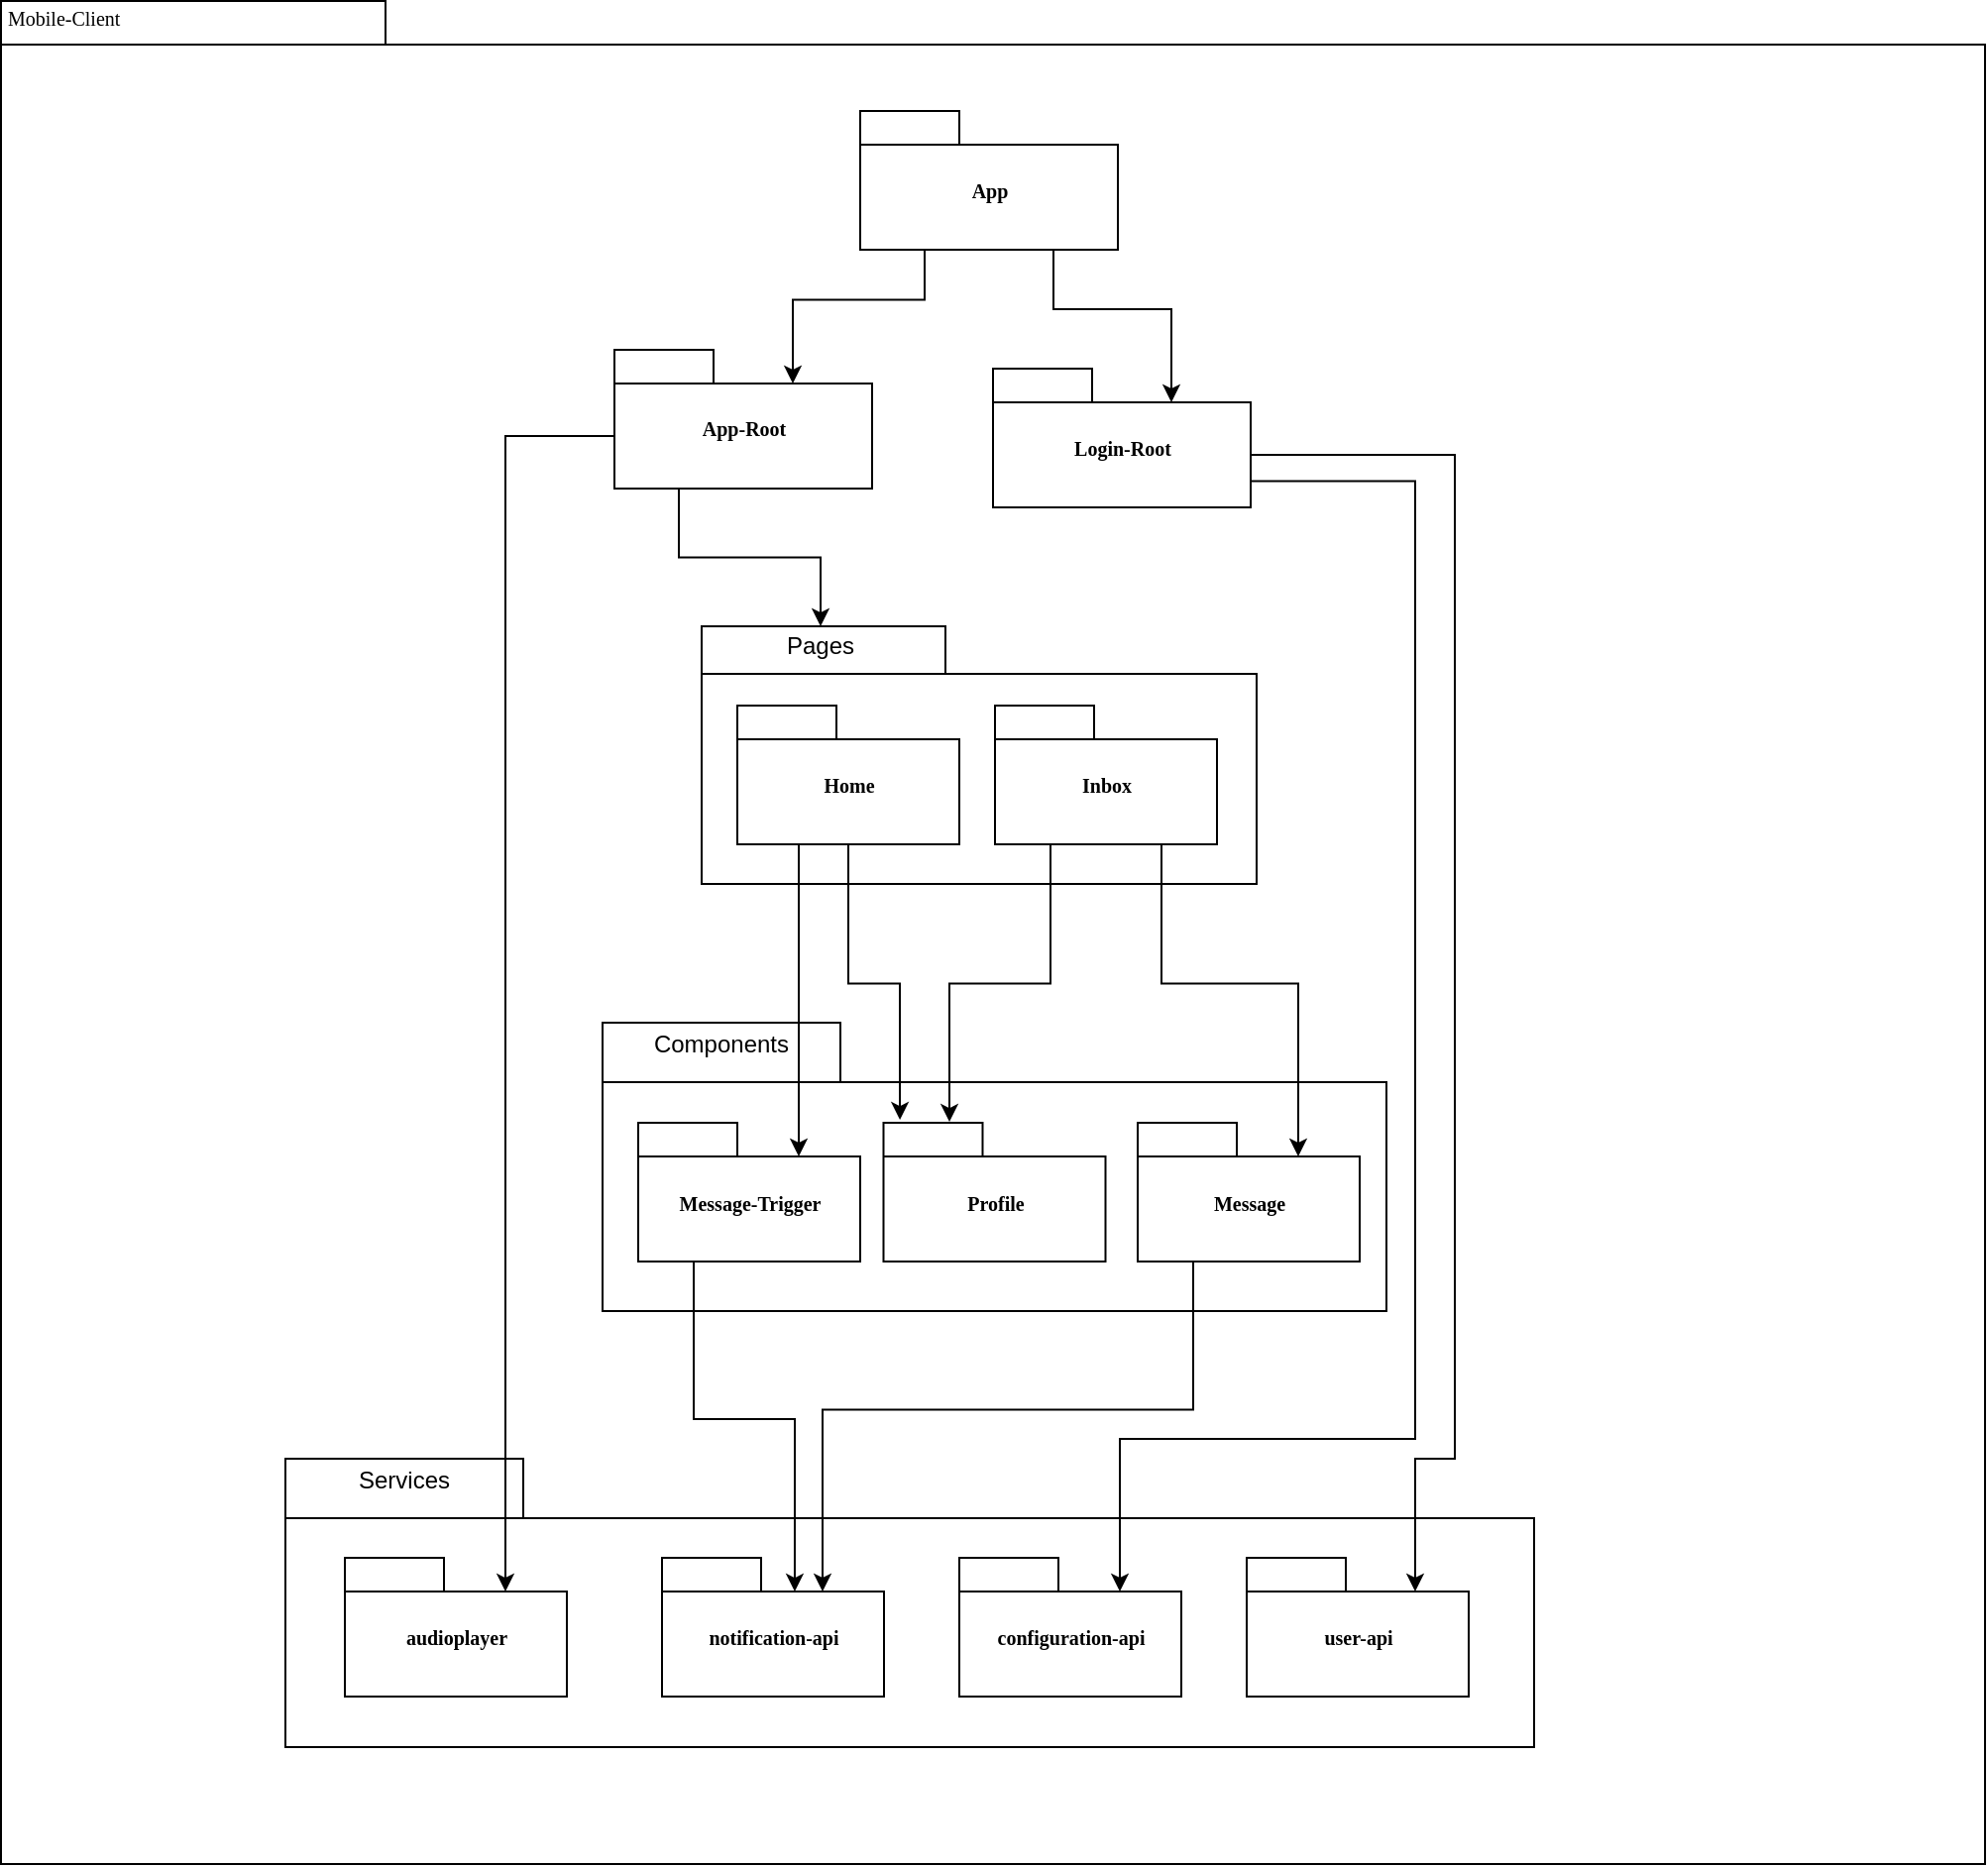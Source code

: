 <mxfile version="14.8.0" type="device"><diagram name="Page-1" id="b5b7bab2-c9e2-2cf4-8b2a-24fd1a2a6d21"><mxGraphModel dx="2942" dy="1180" grid="1" gridSize="10" guides="1" tooltips="1" connect="1" arrows="1" fold="1" page="1" pageScale="1" pageWidth="827" pageHeight="1169" background="none" math="0" shadow="0"><root><mxCell id="0"/><mxCell id="1" parent="0"/><mxCell id="6e0c8c40b5770093-72" value="" style="shape=folder;fontStyle=1;spacingTop=10;tabWidth=194;tabHeight=22;tabPosition=left;html=1;rounded=0;shadow=0;comic=0;labelBackgroundColor=none;strokeWidth=1;fillColor=none;fontFamily=Verdana;fontSize=10;align=center;" parent="1" vertex="1"><mxGeometry x="326.5" y="114.5" width="1001" height="940" as="geometry"/></mxCell><mxCell id="6e0c8c40b5770093-19" value="" style="group" parent="1" vertex="1" connectable="0"><mxGeometry x="470" y="280" width="296" height="130" as="geometry"/></mxCell><mxCell id="1pECc5GjhWLyKEW4M6Qe-19" value="" style="group" vertex="1" connectable="0" parent="6e0c8c40b5770093-19"><mxGeometry x="210" y="150" width="280" height="130" as="geometry"/></mxCell><mxCell id="6e0c8c40b5770093-20" value="" style="shape=folder;fontStyle=1;spacingTop=10;tabWidth=123;tabHeight=24;tabPosition=left;html=1;rounded=0;shadow=0;comic=0;labelBackgroundColor=none;strokeWidth=1;fontFamily=Verdana;fontSize=10;align=center;container=1;" parent="1pECc5GjhWLyKEW4M6Qe-19" vertex="1"><mxGeometry width="280" height="130" as="geometry"/></mxCell><mxCell id="6e0c8c40b5770093-22" value="Home" style="shape=folder;fontStyle=1;spacingTop=10;tabWidth=50;tabHeight=17;tabPosition=left;html=1;rounded=0;shadow=0;comic=0;labelBackgroundColor=none;strokeWidth=1;fontFamily=Verdana;fontSize=10;align=center;container=1;" parent="1pECc5GjhWLyKEW4M6Qe-19" vertex="1"><mxGeometry x="18" y="40" width="112" height="70" as="geometry"/></mxCell><mxCell id="6e0c8c40b5770093-23" value="Inbox" style="shape=folder;fontStyle=1;spacingTop=10;tabWidth=50;tabHeight=17;tabPosition=left;html=1;rounded=0;shadow=0;comic=0;labelBackgroundColor=none;strokeWidth=1;fontFamily=Verdana;fontSize=10;align=center;container=1;" parent="1pECc5GjhWLyKEW4M6Qe-19" vertex="1"><mxGeometry x="148" y="40" width="112" height="70" as="geometry"><mxRectangle x="148" y="40" width="60" height="30" as="alternateBounds"/></mxGeometry></mxCell><mxCell id="1pECc5GjhWLyKEW4M6Qe-12" value="Pages" style="text;html=1;strokeColor=none;fillColor=none;align=center;verticalAlign=middle;whiteSpace=wrap;rounded=0;" vertex="1" parent="1pECc5GjhWLyKEW4M6Qe-19"><mxGeometry width="120" height="20" as="geometry"/></mxCell><mxCell id="1pECc5GjhWLyKEW4M6Qe-7" value="" style="group" vertex="1" connectable="0" parent="6e0c8c40b5770093-19"><mxGeometry x="166" y="10.499" width="130" height="70" as="geometry"/></mxCell><mxCell id="1pECc5GjhWLyKEW4M6Qe-8" value="App-Root" style="shape=folder;fontStyle=1;spacingTop=10;tabWidth=50;tabHeight=17;tabPosition=left;html=1;rounded=0;shadow=0;comic=0;labelBackgroundColor=none;strokeWidth=1;fontFamily=Verdana;fontSize=10;align=center;" vertex="1" parent="1pECc5GjhWLyKEW4M6Qe-7"><mxGeometry width="130" height="70" as="geometry"/></mxCell><mxCell id="1pECc5GjhWLyKEW4M6Qe-27" style="edgeStyle=orthogonalEdgeStyle;rounded=0;orthogonalLoop=1;jettySize=auto;html=1;exitX=0.25;exitY=1;exitDx=0;exitDy=0;exitPerimeter=0;" edge="1" parent="6e0c8c40b5770093-19" source="1pECc5GjhWLyKEW4M6Qe-8" target="1pECc5GjhWLyKEW4M6Qe-12"><mxGeometry relative="1" as="geometry"/></mxCell><mxCell id="6e0c8c40b5770093-73" value="Mobile-Client" style="text;html=1;align=left;verticalAlign=top;spacingTop=-4;fontSize=10;fontFamily=Verdana" parent="1" vertex="1"><mxGeometry x="327.5" y="114.5" width="130" height="20" as="geometry"/></mxCell><mxCell id="1pECc5GjhWLyKEW4M6Qe-10" value="" style="group" vertex="1" connectable="0" parent="1"><mxGeometry x="827" y="299.999" width="130" height="70" as="geometry"/></mxCell><mxCell id="1pECc5GjhWLyKEW4M6Qe-11" value="Login-Root" style="shape=folder;fontStyle=1;spacingTop=10;tabWidth=50;tabHeight=17;tabPosition=left;html=1;rounded=0;shadow=0;comic=0;labelBackgroundColor=none;strokeWidth=1;fontFamily=Verdana;fontSize=10;align=center;" vertex="1" parent="1pECc5GjhWLyKEW4M6Qe-10"><mxGeometry width="130" height="70" as="geometry"/></mxCell><mxCell id="1pECc5GjhWLyKEW4M6Qe-13" value="" style="group" vertex="1" connectable="0" parent="1"><mxGeometry x="630" y="630" width="395.5" height="145.5" as="geometry"/></mxCell><mxCell id="1pECc5GjhWLyKEW4M6Qe-14" value="" style="shape=folder;fontStyle=1;spacingTop=10;tabWidth=120;tabHeight=30;tabPosition=left;html=1;rounded=0;shadow=0;comic=0;labelBackgroundColor=none;strokeWidth=1;fontFamily=Verdana;fontSize=10;align=center;container=0;" vertex="1" parent="1pECc5GjhWLyKEW4M6Qe-13"><mxGeometry width="395.5" height="145.5" as="geometry"/></mxCell><mxCell id="1pECc5GjhWLyKEW4M6Qe-17" value="Components" style="text;html=1;strokeColor=none;fillColor=none;align=center;verticalAlign=middle;whiteSpace=wrap;rounded=0;" vertex="1" parent="1pECc5GjhWLyKEW4M6Qe-13"><mxGeometry width="120" height="22.38" as="geometry"/></mxCell><mxCell id="1pECc5GjhWLyKEW4M6Qe-18" value="Profile" style="shape=folder;fontStyle=1;spacingTop=10;tabWidth=50;tabHeight=17;tabPosition=left;html=1;rounded=0;shadow=0;comic=0;labelBackgroundColor=none;strokeWidth=1;fontFamily=Verdana;fontSize=10;align=center;" vertex="1" parent="1pECc5GjhWLyKEW4M6Qe-13"><mxGeometry x="141.75" y="50.5" width="112" height="70" as="geometry"/></mxCell><mxCell id="1pECc5GjhWLyKEW4M6Qe-15" value="Message-Trigger" style="shape=folder;fontStyle=1;spacingTop=10;tabWidth=50;tabHeight=17;tabPosition=left;html=1;rounded=0;shadow=0;comic=0;labelBackgroundColor=none;strokeWidth=1;fontFamily=Verdana;fontSize=10;align=center;" vertex="1" parent="1pECc5GjhWLyKEW4M6Qe-13"><mxGeometry x="18" y="50.5" width="112" height="70" as="geometry"/></mxCell><mxCell id="1pECc5GjhWLyKEW4M6Qe-16" value="Message" style="shape=folder;fontStyle=1;spacingTop=10;tabWidth=50;tabHeight=17;tabPosition=left;html=1;rounded=0;shadow=0;comic=0;labelBackgroundColor=none;strokeWidth=1;fontFamily=Verdana;fontSize=10;align=center;" vertex="1" parent="1pECc5GjhWLyKEW4M6Qe-13"><mxGeometry x="270" y="50.5" width="112" height="70" as="geometry"/></mxCell><mxCell id="1pECc5GjhWLyKEW4M6Qe-21" value="" style="group" vertex="1" connectable="0" parent="1"><mxGeometry x="760" y="169.999" width="130" height="70" as="geometry"/></mxCell><mxCell id="1pECc5GjhWLyKEW4M6Qe-22" value="App" style="shape=folder;fontStyle=1;spacingTop=10;tabWidth=50;tabHeight=17;tabPosition=left;html=1;rounded=0;shadow=0;comic=0;labelBackgroundColor=none;strokeWidth=1;fontFamily=Verdana;fontSize=10;align=center;" vertex="1" parent="1pECc5GjhWLyKEW4M6Qe-21"><mxGeometry width="130" height="70" as="geometry"/></mxCell><mxCell id="1pECc5GjhWLyKEW4M6Qe-23" style="edgeStyle=orthogonalEdgeStyle;rounded=0;orthogonalLoop=1;jettySize=auto;html=1;exitX=0.25;exitY=1;exitDx=0;exitDy=0;exitPerimeter=0;entryX=0;entryY=0;entryDx=90;entryDy=17;entryPerimeter=0;" edge="1" parent="1" source="1pECc5GjhWLyKEW4M6Qe-22" target="1pECc5GjhWLyKEW4M6Qe-8"><mxGeometry relative="1" as="geometry"/></mxCell><mxCell id="1pECc5GjhWLyKEW4M6Qe-24" style="edgeStyle=orthogonalEdgeStyle;rounded=0;orthogonalLoop=1;jettySize=auto;html=1;exitX=0.75;exitY=1;exitDx=0;exitDy=0;exitPerimeter=0;entryX=0;entryY=0;entryDx=90;entryDy=17;entryPerimeter=0;" edge="1" parent="1" source="1pECc5GjhWLyKEW4M6Qe-22" target="1pECc5GjhWLyKEW4M6Qe-11"><mxGeometry relative="1" as="geometry"/></mxCell><mxCell id="1pECc5GjhWLyKEW4M6Qe-81" value="" style="group" vertex="1" connectable="0" parent="1"><mxGeometry x="470" y="850" width="630" height="145.5" as="geometry"/></mxCell><mxCell id="1pECc5GjhWLyKEW4M6Qe-82" value="" style="shape=folder;fontStyle=1;spacingTop=10;tabWidth=120;tabHeight=30;tabPosition=left;html=1;rounded=0;shadow=0;comic=0;labelBackgroundColor=none;strokeWidth=1;fontFamily=Verdana;fontSize=10;align=center;container=0;" vertex="1" parent="1pECc5GjhWLyKEW4M6Qe-81"><mxGeometry width="630" height="145.5" as="geometry"/></mxCell><mxCell id="1pECc5GjhWLyKEW4M6Qe-83" value="Services" style="text;html=1;strokeColor=none;fillColor=none;align=center;verticalAlign=middle;whiteSpace=wrap;rounded=0;" vertex="1" parent="1pECc5GjhWLyKEW4M6Qe-81"><mxGeometry width="120" height="22.38" as="geometry"/></mxCell><mxCell id="6e0c8c40b5770093-27" value="audioplayer" style="shape=folder;fontStyle=1;spacingTop=10;tabWidth=50;tabHeight=17;tabPosition=left;html=1;rounded=0;shadow=0;comic=0;labelBackgroundColor=none;strokeWidth=1;fontFamily=Verdana;fontSize=10;align=center;" parent="1pECc5GjhWLyKEW4M6Qe-81" vertex="1"><mxGeometry x="30.0" y="50" width="112" height="70" as="geometry"/></mxCell><mxCell id="6e0c8c40b5770093-31" value="configuration-api" style="shape=folder;fontStyle=1;spacingTop=10;tabWidth=50;tabHeight=17;tabPosition=left;html=1;rounded=0;shadow=0;comic=0;labelBackgroundColor=none;strokeWidth=1;fontFamily=Verdana;fontSize=10;align=center;" parent="1pECc5GjhWLyKEW4M6Qe-81" vertex="1"><mxGeometry x="340" y="50" width="112" height="70" as="geometry"/></mxCell><mxCell id="1pECc5GjhWLyKEW4M6Qe-2" value="user-api" style="shape=folder;fontStyle=1;spacingTop=10;tabWidth=50;tabHeight=17;tabPosition=left;html=1;rounded=0;shadow=0;comic=0;labelBackgroundColor=none;strokeWidth=1;fontFamily=Verdana;fontSize=10;align=center;" vertex="1" parent="1pECc5GjhWLyKEW4M6Qe-81"><mxGeometry x="485" y="50" width="112" height="70" as="geometry"/></mxCell><mxCell id="6e0c8c40b5770093-28" value="notification-api" style="shape=folder;fontStyle=1;spacingTop=10;tabWidth=50;tabHeight=17;tabPosition=left;html=1;rounded=0;shadow=0;comic=0;labelBackgroundColor=none;strokeWidth=1;fontFamily=Verdana;fontSize=10;align=center;" parent="1pECc5GjhWLyKEW4M6Qe-81" vertex="1"><mxGeometry x="190" y="50" width="112" height="70" as="geometry"/></mxCell><mxCell id="1pECc5GjhWLyKEW4M6Qe-87" style="edgeStyle=orthogonalEdgeStyle;rounded=0;orthogonalLoop=1;jettySize=auto;html=1;exitX=0;exitY=0;exitDx=130;exitDy=43.5;exitPerimeter=0;" edge="1" parent="1" source="1pECc5GjhWLyKEW4M6Qe-11"><mxGeometry relative="1" as="geometry"><mxPoint x="1040" y="917" as="targetPoint"/><Array as="points"><mxPoint x="1060" y="344"/><mxPoint x="1060" y="850"/><mxPoint x="1040" y="850"/></Array></mxGeometry></mxCell><mxCell id="1pECc5GjhWLyKEW4M6Qe-88" style="edgeStyle=orthogonalEdgeStyle;rounded=0;orthogonalLoop=1;jettySize=auto;html=1;exitX=0.25;exitY=1;exitDx=0;exitDy=0;exitPerimeter=0;entryX=0;entryY=0;entryDx=81;entryDy=17;entryPerimeter=0;" edge="1" parent="1" source="6e0c8c40b5770093-22" target="1pECc5GjhWLyKEW4M6Qe-15"><mxGeometry relative="1" as="geometry"><Array as="points"><mxPoint x="729" y="540"/></Array></mxGeometry></mxCell><mxCell id="1pECc5GjhWLyKEW4M6Qe-89" style="edgeStyle=orthogonalEdgeStyle;rounded=0;orthogonalLoop=1;jettySize=auto;html=1;exitX=0.5;exitY=1;exitDx=0;exitDy=0;exitPerimeter=0;entryX=0.074;entryY=-0.021;entryDx=0;entryDy=0;entryPerimeter=0;" edge="1" parent="1" source="6e0c8c40b5770093-22" target="1pECc5GjhWLyKEW4M6Qe-18"><mxGeometry relative="1" as="geometry"><mxPoint x="800" y="680" as="targetPoint"/></mxGeometry></mxCell><mxCell id="1pECc5GjhWLyKEW4M6Qe-90" style="edgeStyle=orthogonalEdgeStyle;rounded=0;orthogonalLoop=1;jettySize=auto;html=1;exitX=0.25;exitY=1;exitDx=0;exitDy=0;exitPerimeter=0;entryX=0.297;entryY=-0.007;entryDx=0;entryDy=0;entryPerimeter=0;" edge="1" parent="1" source="6e0c8c40b5770093-23" target="1pECc5GjhWLyKEW4M6Qe-18"><mxGeometry relative="1" as="geometry"/></mxCell><mxCell id="1pECc5GjhWLyKEW4M6Qe-91" style="edgeStyle=orthogonalEdgeStyle;rounded=0;orthogonalLoop=1;jettySize=auto;html=1;exitX=0.75;exitY=1;exitDx=0;exitDy=0;exitPerimeter=0;entryX=0;entryY=0;entryDx=81;entryDy=17;entryPerimeter=0;" edge="1" parent="1" source="6e0c8c40b5770093-23" target="1pECc5GjhWLyKEW4M6Qe-16"><mxGeometry relative="1" as="geometry"/></mxCell><mxCell id="1pECc5GjhWLyKEW4M6Qe-92" style="edgeStyle=orthogonalEdgeStyle;rounded=0;orthogonalLoop=1;jettySize=auto;html=1;exitX=0;exitY=0;exitDx=0;exitDy=43.5;exitPerimeter=0;entryX=0;entryY=0;entryDx=81;entryDy=17;entryPerimeter=0;" edge="1" parent="1" source="1pECc5GjhWLyKEW4M6Qe-8" target="6e0c8c40b5770093-27"><mxGeometry relative="1" as="geometry"><Array as="points"><mxPoint x="581" y="334"/></Array></mxGeometry></mxCell><mxCell id="1pECc5GjhWLyKEW4M6Qe-93" style="edgeStyle=orthogonalEdgeStyle;rounded=0;orthogonalLoop=1;jettySize=auto;html=1;exitX=0.25;exitY=1;exitDx=0;exitDy=0;exitPerimeter=0;entryX=0.598;entryY=0.243;entryDx=0;entryDy=0;entryPerimeter=0;" edge="1" parent="1" source="1pECc5GjhWLyKEW4M6Qe-15" target="6e0c8c40b5770093-28"><mxGeometry relative="1" as="geometry"><Array as="points"><mxPoint x="676" y="830"/><mxPoint x="727" y="830"/></Array></mxGeometry></mxCell><mxCell id="1pECc5GjhWLyKEW4M6Qe-94" style="edgeStyle=orthogonalEdgeStyle;rounded=0;orthogonalLoop=1;jettySize=auto;html=1;exitX=0.25;exitY=1;exitDx=0;exitDy=0;exitPerimeter=0;entryX=0;entryY=0;entryDx=81;entryDy=17;entryPerimeter=0;" edge="1" parent="1" source="1pECc5GjhWLyKEW4M6Qe-16" target="6e0c8c40b5770093-28"><mxGeometry relative="1" as="geometry"/></mxCell><mxCell id="1pECc5GjhWLyKEW4M6Qe-95" style="edgeStyle=orthogonalEdgeStyle;rounded=0;orthogonalLoop=1;jettySize=auto;html=1;exitX=0;exitY=0;exitDx=130;exitDy=56.75;exitPerimeter=0;entryX=0;entryY=0;entryDx=81;entryDy=17;entryPerimeter=0;" edge="1" parent="1" source="1pECc5GjhWLyKEW4M6Qe-11" target="6e0c8c40b5770093-31"><mxGeometry relative="1" as="geometry"><Array as="points"><mxPoint x="1040" y="357"/><mxPoint x="1040" y="840"/><mxPoint x="891" y="840"/></Array></mxGeometry></mxCell></root></mxGraphModel></diagram></mxfile>